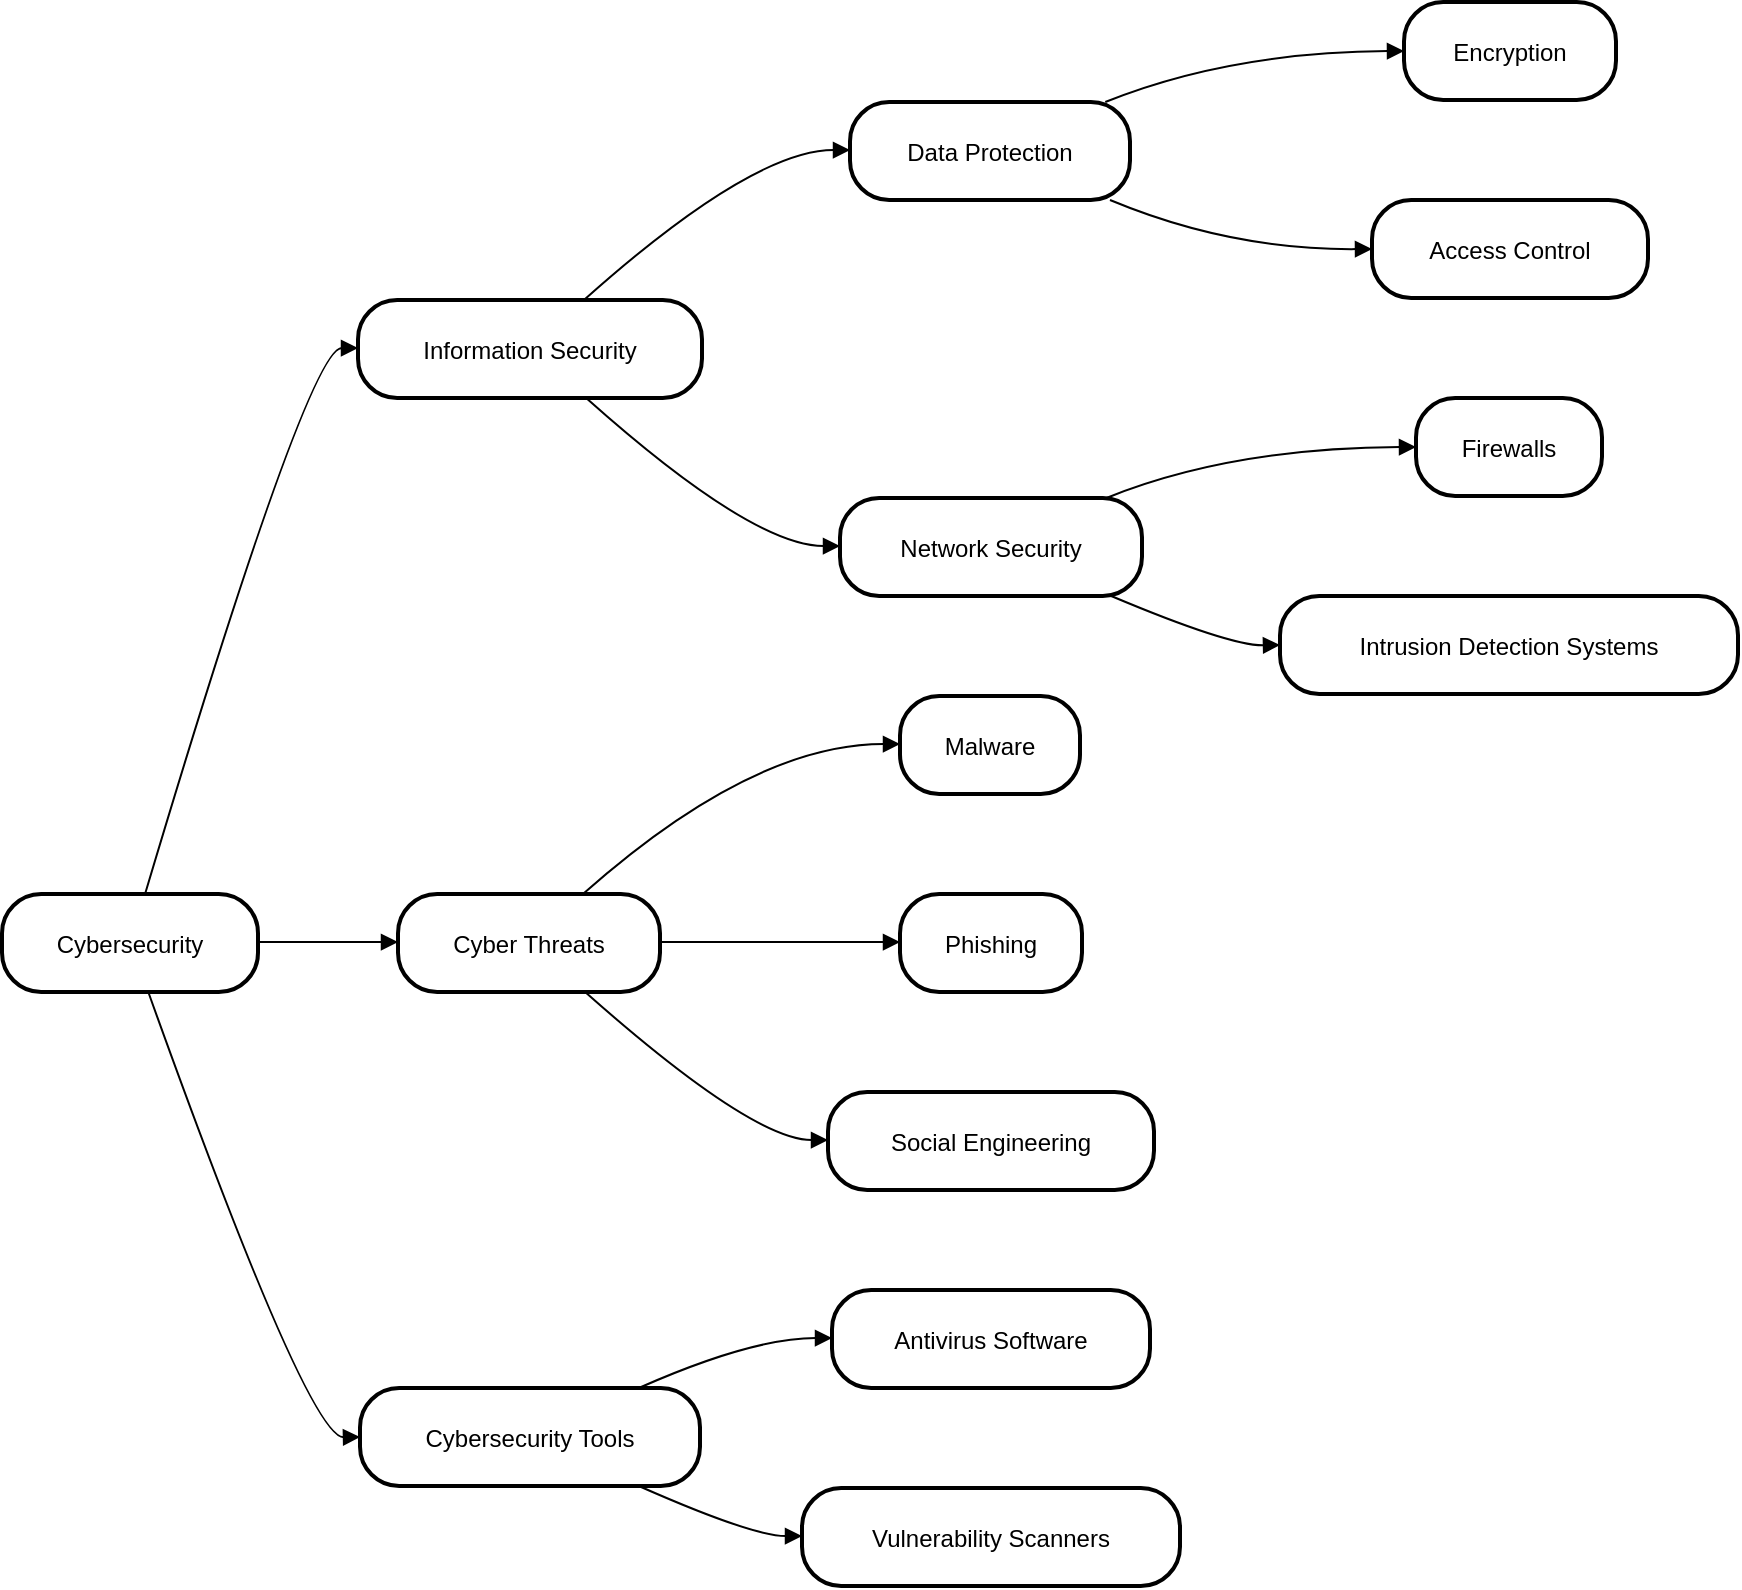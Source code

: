 <mxfile version="25.0.3">
  <diagram name="Page-1" id="gV0o_vzMScAR6xfJ5krI">
    <mxGraphModel>
      <root>
        <mxCell id="0" />
        <mxCell id="1" parent="0" />
        <mxCell id="2" value="Cybersecurity" style="rounded=1;arcSize=40;strokeWidth=2" vertex="1" parent="1">
          <mxGeometry x="8" y="454" width="128" height="49" as="geometry" />
        </mxCell>
        <mxCell id="3" value="Information Security" style="rounded=1;arcSize=40;strokeWidth=2" vertex="1" parent="1">
          <mxGeometry x="186" y="157" width="172" height="49" as="geometry" />
        </mxCell>
        <mxCell id="4" value="Data Protection" style="rounded=1;arcSize=40;strokeWidth=2" vertex="1" parent="1">
          <mxGeometry x="432" y="58" width="140" height="49" as="geometry" />
        </mxCell>
        <mxCell id="5" value="Encryption" style="rounded=1;arcSize=40;strokeWidth=2" vertex="1" parent="1">
          <mxGeometry x="709" y="8" width="106" height="49" as="geometry" />
        </mxCell>
        <mxCell id="6" value="Access Control" style="rounded=1;arcSize=40;strokeWidth=2" vertex="1" parent="1">
          <mxGeometry x="693" y="107" width="138" height="49" as="geometry" />
        </mxCell>
        <mxCell id="7" value="Network Security" style="rounded=1;arcSize=40;strokeWidth=2" vertex="1" parent="1">
          <mxGeometry x="427" y="256" width="151" height="49" as="geometry" />
        </mxCell>
        <mxCell id="8" value="Firewalls" style="rounded=1;arcSize=40;strokeWidth=2" vertex="1" parent="1">
          <mxGeometry x="715" y="206" width="93" height="49" as="geometry" />
        </mxCell>
        <mxCell id="9" value="Intrusion Detection Systems" style="rounded=1;arcSize=40;strokeWidth=2" vertex="1" parent="1">
          <mxGeometry x="647" y="305" width="229" height="49" as="geometry" />
        </mxCell>
        <mxCell id="10" value="Cyber Threats" style="rounded=1;arcSize=40;strokeWidth=2" vertex="1" parent="1">
          <mxGeometry x="206" y="454" width="131" height="49" as="geometry" />
        </mxCell>
        <mxCell id="11" value="Malware" style="rounded=1;arcSize=40;strokeWidth=2" vertex="1" parent="1">
          <mxGeometry x="457" y="355" width="90" height="49" as="geometry" />
        </mxCell>
        <mxCell id="12" value="Phishing" style="rounded=1;arcSize=40;strokeWidth=2" vertex="1" parent="1">
          <mxGeometry x="457" y="454" width="91" height="49" as="geometry" />
        </mxCell>
        <mxCell id="13" value="Social Engineering" style="rounded=1;arcSize=40;strokeWidth=2" vertex="1" parent="1">
          <mxGeometry x="421" y="553" width="163" height="49" as="geometry" />
        </mxCell>
        <mxCell id="14" value="Cybersecurity Tools" style="rounded=1;arcSize=40;strokeWidth=2" vertex="1" parent="1">
          <mxGeometry x="187" y="701" width="170" height="49" as="geometry" />
        </mxCell>
        <mxCell id="15" value="Antivirus Software" style="rounded=1;arcSize=40;strokeWidth=2" vertex="1" parent="1">
          <mxGeometry x="423" y="652" width="159" height="49" as="geometry" />
        </mxCell>
        <mxCell id="16" value="Vulnerability Scanners" style="rounded=1;arcSize=40;strokeWidth=2" vertex="1" parent="1">
          <mxGeometry x="408" y="751" width="189" height="49" as="geometry" />
        </mxCell>
        <mxCell id="17" value="" style="curved=1;startArrow=none;endArrow=block;exitX=0.56;exitY=-0.01;entryX=0;entryY=0.49;" edge="1" parent="1" source="2" target="3">
          <mxGeometry relative="1" as="geometry">
            <Array as="points">
              <mxPoint x="161" y="181" />
            </Array>
          </mxGeometry>
        </mxCell>
        <mxCell id="18" value="" style="curved=1;startArrow=none;endArrow=block;exitX=0.66;exitY=-0.01;entryX=0;entryY=0.49;" edge="1" parent="1" source="3" target="4">
          <mxGeometry relative="1" as="geometry">
            <Array as="points">
              <mxPoint x="383" y="82" />
            </Array>
          </mxGeometry>
        </mxCell>
        <mxCell id="19" value="" style="curved=1;startArrow=none;endArrow=block;exitX=0.92;exitY=-0.01;entryX=0;entryY=0.5;" edge="1" parent="1" source="4" target="5">
          <mxGeometry relative="1" as="geometry">
            <Array as="points">
              <mxPoint x="622" y="33" />
            </Array>
          </mxGeometry>
        </mxCell>
        <mxCell id="20" value="" style="curved=1;startArrow=none;endArrow=block;exitX=0.92;exitY=0.99;entryX=0;entryY=0.5;" edge="1" parent="1" source="4" target="6">
          <mxGeometry relative="1" as="geometry">
            <Array as="points">
              <mxPoint x="622" y="132" />
            </Array>
          </mxGeometry>
        </mxCell>
        <mxCell id="21" value="" style="curved=1;startArrow=none;endArrow=block;exitX=0.66;exitY=0.99;entryX=0;entryY=0.49;" edge="1" parent="1" source="3" target="7">
          <mxGeometry relative="1" as="geometry">
            <Array as="points">
              <mxPoint x="383" y="280" />
            </Array>
          </mxGeometry>
        </mxCell>
        <mxCell id="22" value="" style="curved=1;startArrow=none;endArrow=block;exitX=0.89;exitY=-0.01;entryX=0;entryY=0.5;" edge="1" parent="1" source="7" target="8">
          <mxGeometry relative="1" as="geometry">
            <Array as="points">
              <mxPoint x="622" y="231" />
            </Array>
          </mxGeometry>
        </mxCell>
        <mxCell id="23" value="" style="curved=1;startArrow=none;endArrow=block;exitX=0.89;exitY=0.99;entryX=0;entryY=0.5;" edge="1" parent="1" source="7" target="9">
          <mxGeometry relative="1" as="geometry">
            <Array as="points">
              <mxPoint x="622" y="330" />
            </Array>
          </mxGeometry>
        </mxCell>
        <mxCell id="24" value="" style="curved=1;startArrow=none;endArrow=block;exitX=1;exitY=0.49;entryX=0;entryY=0.49;" edge="1" parent="1" source="2" target="10">
          <mxGeometry relative="1" as="geometry">
            <Array as="points" />
          </mxGeometry>
        </mxCell>
        <mxCell id="25" value="" style="curved=1;startArrow=none;endArrow=block;exitX=0.71;exitY=-0.01;entryX=0;entryY=0.49;" edge="1" parent="1" source="10" target="11">
          <mxGeometry relative="1" as="geometry">
            <Array as="points">
              <mxPoint x="383" y="379" />
            </Array>
          </mxGeometry>
        </mxCell>
        <mxCell id="26" value="" style="curved=1;startArrow=none;endArrow=block;exitX=1.01;exitY=0.49;entryX=0;entryY=0.49;" edge="1" parent="1" source="10" target="12">
          <mxGeometry relative="1" as="geometry">
            <Array as="points" />
          </mxGeometry>
        </mxCell>
        <mxCell id="27" value="" style="curved=1;startArrow=none;endArrow=block;exitX=0.71;exitY=0.99;entryX=0;entryY=0.49;" edge="1" parent="1" source="10" target="13">
          <mxGeometry relative="1" as="geometry">
            <Array as="points">
              <mxPoint x="383" y="577" />
            </Array>
          </mxGeometry>
        </mxCell>
        <mxCell id="28" value="" style="curved=1;startArrow=none;endArrow=block;exitX=0.57;exitY=0.99;entryX=0;entryY=0.5;" edge="1" parent="1" source="2" target="14">
          <mxGeometry relative="1" as="geometry">
            <Array as="points">
              <mxPoint x="161" y="726" />
            </Array>
          </mxGeometry>
        </mxCell>
        <mxCell id="29" value="" style="curved=1;startArrow=none;endArrow=block;exitX=0.82;exitY=0;entryX=0;entryY=0.49;" edge="1" parent="1" source="14" target="15">
          <mxGeometry relative="1" as="geometry">
            <Array as="points">
              <mxPoint x="383" y="676" />
            </Array>
          </mxGeometry>
        </mxCell>
        <mxCell id="30" value="" style="curved=1;startArrow=none;endArrow=block;exitX=0.82;exitY=1;entryX=0;entryY=0.49;" edge="1" parent="1" source="14" target="16">
          <mxGeometry relative="1" as="geometry">
            <Array as="points">
              <mxPoint x="383" y="775" />
            </Array>
          </mxGeometry>
        </mxCell>
      </root>
    </mxGraphModel>
  </diagram>
</mxfile>
